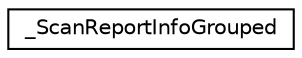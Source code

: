 digraph "Graphical Class Hierarchy"
{
  edge [fontname="Helvetica",fontsize="10",labelfontname="Helvetica",labelfontsize="10"];
  node [fontname="Helvetica",fontsize="10",shape=record];
  rankdir="LR";
  Node1 [label="_ScanReportInfoGrouped",height=0.2,width=0.4,color="black", fillcolor="white", style="filled",URL="$struct___scan_report_info_grouped.html"];
}
